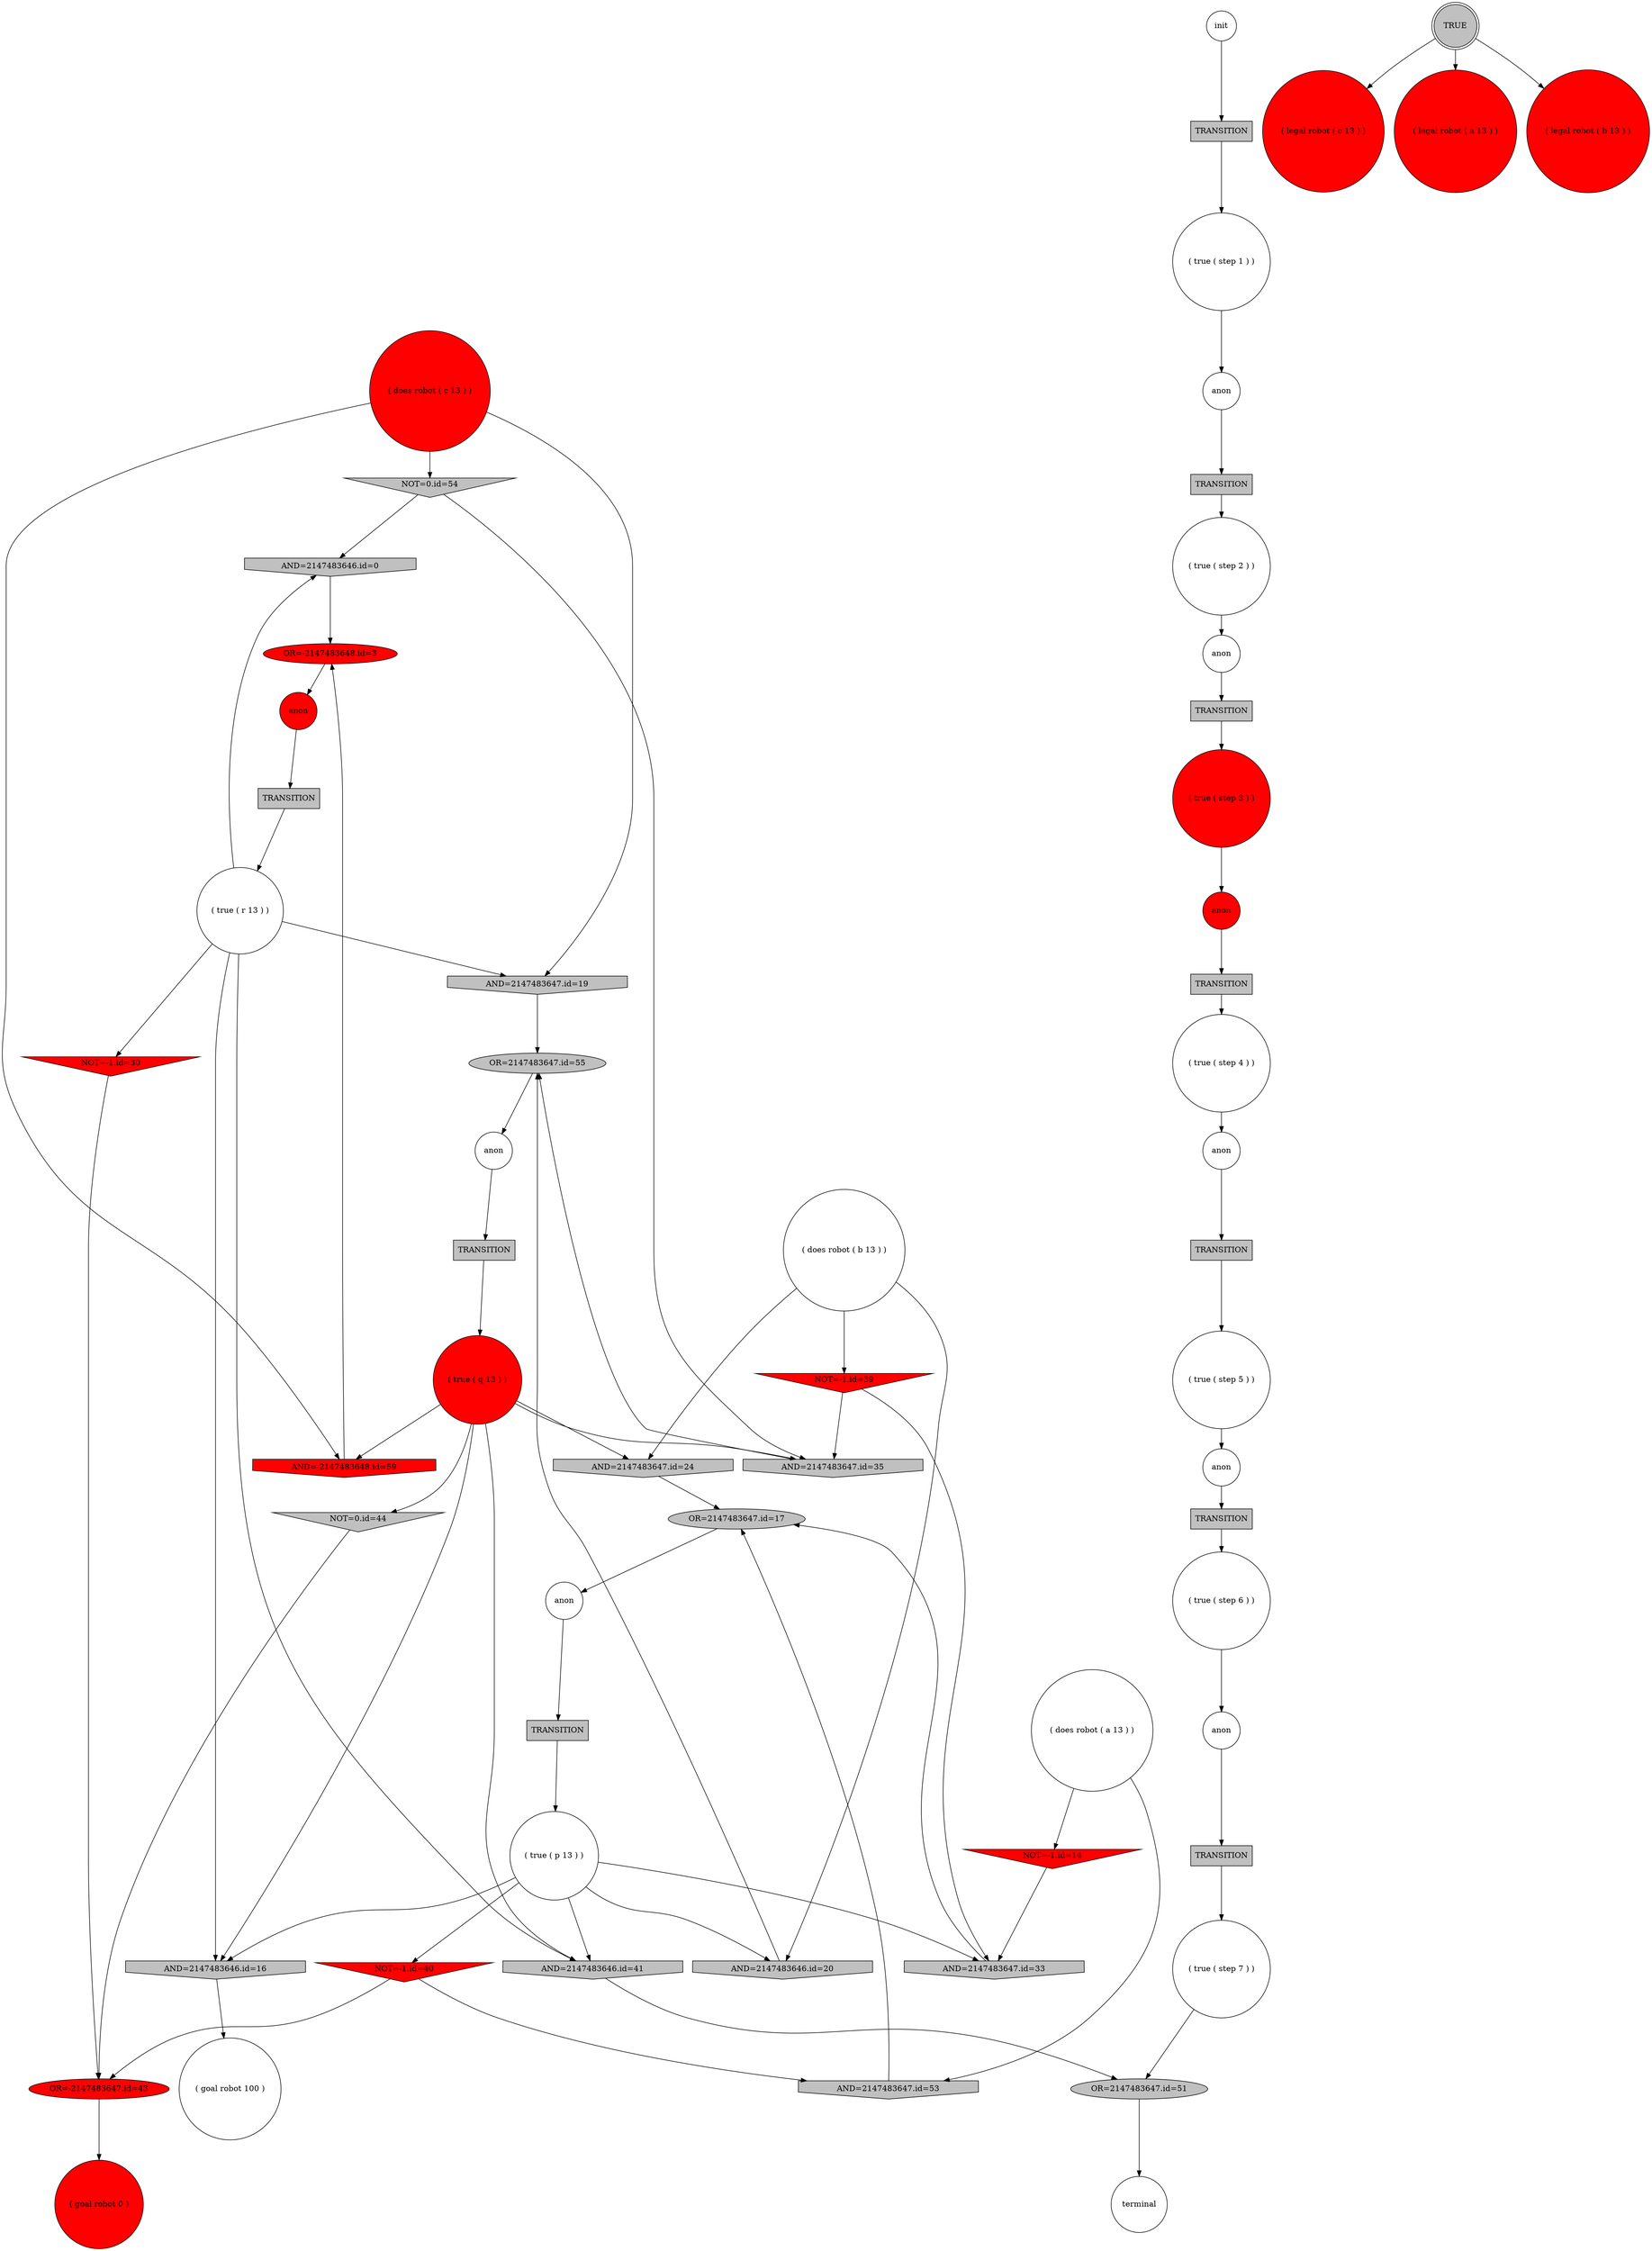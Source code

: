 digraph propNet
{
	"@5cca3cef"[shape=invhouse, style= filled, fillcolor=grey, label="AND=2147483646.id=0"]; "@5cca3cef"->"@3dfa333"; 
	"@3bebbbd5"[shape=circle, style= filled, fillcolor=white, label="( true ( step 5 ) )"]; "@3bebbbd5"->"@3dae7baa"; 
	"@2da0c579"[shape=box, style= filled, fillcolor=grey, label="TRANSITION"]; "@2da0c579"->"@2479f269"; 
	"@3dfa333"[shape=ellipse, style= filled, fillcolor=red, label="OR=-2147483648.id=3"]; "@3dfa333"->"@3eaa7c9f"; 
	"@3143a1b"[shape=box, style= filled, fillcolor=grey, label="TRANSITION"]; "@3143a1b"->"@20429fef"; 
	"@20688176"[shape=circle, style= filled, fillcolor=white, label="( does robot ( b 13 ) )"]; "@20688176"->"@59916b61"; "@20688176"->"@2b1a67f3"; "@20688176"->"@6306c1ac"; 
	"@4456b510"[shape=circle, style= filled, fillcolor=white, label="anon"]; "@4456b510"->"@15ae8ea6"; 
	"@c86e5fd"[shape=circle, style= filled, fillcolor=white, label="init"]; "@c86e5fd"->"@1d3bc3aa"; 
	"@3c6c5de7"[shape=circle, style= filled, fillcolor=red, label="( does robot ( c 13 ) )"]; "@3c6c5de7"->"@f5bc5f2"; "@3c6c5de7"->"@18f7660c"; "@3c6c5de7"->"@7103cebe"; 
	"@34f82d67"[shape=circle, style= filled, fillcolor=white, label="( true ( step 7 ) )"]; "@34f82d67"->"@50028ea9"; 
	"@591e78d7"[shape=circle, style= filled, fillcolor=red, label="( goal robot 0 )"]; 
	"@764a2790"[shape=box, style= filled, fillcolor=grey, label="TRANSITION"]; "@764a2790"->"@1e6579d4"; 
	"@74f356f3"[shape=circle, style= filled, fillcolor=white, label="anon"]; "@74f356f3"->"@75f6a76a"; 
	"@7a93489f"[shape=circle, style= filled, fillcolor=white, label="( true ( step 6 ) )"]; "@7a93489f"->"@7e96288b"; 
	"@4b119134"[shape=invtriangle, style= filled, fillcolor=red, label="NOT=-1.id=14"]; "@4b119134"->"@3e50f20f"; 
	"@3eaa7c9f"[shape=circle, style= filled, fillcolor=red, label="anon"]; "@3eaa7c9f"->"@6e78c98a"; 
	"@75ef57ae"[shape=invhouse, style= filled, fillcolor=grey, label="AND=2147483646.id=16"]; "@75ef57ae"->"@26214a6e"; 
	"@4fa0ddc4"[shape=ellipse, style= filled, fillcolor=grey, label="OR=2147483647.id=17"]; "@4fa0ddc4"->"@12d45962"; 
	"@75f6a76a"[shape=box, style= filled, fillcolor=grey, label="TRANSITION"]; "@75f6a76a"->"@55534145"; 
	"@f5bc5f2"[shape=invhouse, style= filled, fillcolor=grey, label="AND=2147483647.id=19"]; "@f5bc5f2"->"@33bbdc7"; 
	"@6306c1ac"[shape=invhouse, style= filled, fillcolor=grey, label="AND=2147483646.id=20"]; "@6306c1ac"->"@33bbdc7"; 
	"@3568afb3"[shape=circle, style= filled, fillcolor=red, label="( legal robot ( c 13 ) )"]; 
	"@10379ad0"[shape=circle, style= filled, fillcolor=red, label="anon"]; "@10379ad0"->"@2da0c579"; 
	"@3aa0204b"[shape=circle, style= filled, fillcolor=white, label="anon"]; "@3aa0204b"->"@764a2790"; 
	"@59916b61"[shape=invhouse, style= filled, fillcolor=grey, label="AND=2147483647.id=24"]; "@59916b61"->"@4fa0ddc4"; 
	"@15ae8ea6"[shape=box, style= filled, fillcolor=grey, label="TRANSITION"]; "@15ae8ea6"->"@5ae18557"; 
	"@31fe62c3"[shape=circle, style= filled, fillcolor=red, label="( legal robot ( a 13 ) )"]; 
	"@1096d332"[shape=circle, style= filled, fillcolor=white, label="( true ( r 13 ) )"]; "@1096d332"->"@75ef57ae"; "@1096d332"->"@5cca3cef"; "@1096d332"->"@f5bc5f2"; "@1096d332"->"@65cb20b7"; "@1096d332"->"@42bff161"; 
	"@12d45962"[shape=circle, style= filled, fillcolor=white, label="anon"]; "@12d45962"->"@3143a1b"; 
	"@347d7fa3"[shape=box, style= filled, fillcolor=grey, label="TRANSITION"]; "@347d7fa3"->"@7a93489f"; 
	"@42bff161"[shape=invtriangle, style= filled, fillcolor=red, label="NOT=-1.id=30"]; "@42bff161"->"@6417b9cd"; 
	"@55534145"[shape=circle, style= filled, fillcolor=white, label="( true ( step 2 ) )"]; "@55534145"->"@4456b510"; 
	"@26214a6e"[shape=circle, style= filled, fillcolor=white, label="( goal robot 100 )"]; 
	"@3e50f20f"[shape=invhouse, style= filled, fillcolor=grey, label="AND=2147483647.id=33"]; "@3e50f20f"->"@4fa0ddc4"; 
	"@6f3fdb42"[shape=circle, style= filled, fillcolor=white, label="anon"]; "@6f3fdb42"->"@6ef12b54"; 
	"@31520ddc"[shape=invhouse, style= filled, fillcolor=grey, label="AND=2147483647.id=35"]; "@31520ddc"->"@33bbdc7"; 
	"@2289761c"[shape=circle, style= filled, fillcolor=white, label="( does robot ( a 13 ) )"]; "@2289761c"->"@27efb93a"; "@2289761c"->"@4b119134"; 
	"@4cb2582d"[shape=doublecircle, style= filled, fillcolor=grey, label="TRUE"]; "@4cb2582d"->"@358e5925"; "@4cb2582d"->"@31fe62c3"; "@4cb2582d"->"@3568afb3"; 
	"@358e5925"[shape=circle, style= filled, fillcolor=red, label="( legal robot ( b 13 ) )"]; 
	"@2b1a67f3"[shape=invtriangle, style= filled, fillcolor=red, label="NOT=-1.id=39"]; "@2b1a67f3"->"@31520ddc"; "@2b1a67f3"->"@3e50f20f"; 
	"@44b44989"[shape=invtriangle, style= filled, fillcolor=red, label="NOT=-1.id=40"]; "@44b44989"->"@27efb93a"; "@44b44989"->"@6417b9cd"; 
	"@65cb20b7"[shape=invhouse, style= filled, fillcolor=grey, label="AND=2147483646.id=41"]; "@65cb20b7"->"@50028ea9"; 
	"@6ef12b54"[shape=box, style= filled, fillcolor=grey, label="TRANSITION"]; "@6ef12b54"->"@3bebbbd5"; 
	"@6417b9cd"[shape=ellipse, style= filled, fillcolor=red, label="OR=-2147483647.id=43"]; "@6417b9cd"->"@591e78d7"; 
	"@404f75b8"[shape=invtriangle, style= filled, fillcolor=grey, label="NOT=0.id=44"]; "@404f75b8"->"@6417b9cd"; 
	"@5643c3bd"[shape=box, style= filled, fillcolor=grey, label="TRANSITION"]; "@5643c3bd"->"@34f82d67"; 
	"@3dae7baa"[shape=circle, style= filled, fillcolor=white, label="anon"]; "@3dae7baa"->"@347d7fa3"; 
	"@2479f269"[shape=circle, style= filled, fillcolor=white, label="( true ( step 4 ) )"]; "@2479f269"->"@6f3fdb42"; 
	"@7e96288b"[shape=circle, style= filled, fillcolor=white, label="anon"]; "@7e96288b"->"@5643c3bd"; 
	"@1f9c29e1"[shape=circle, style= filled, fillcolor=white, label="terminal"]; 
	"@1d3bc3aa"[shape=box, style= filled, fillcolor=grey, label="TRANSITION"]; "@1d3bc3aa"->"@744c7a82"; 
	"@50028ea9"[shape=ellipse, style= filled, fillcolor=grey, label="OR=2147483647.id=51"]; "@50028ea9"->"@1f9c29e1"; 
	"@744c7a82"[shape=circle, style= filled, fillcolor=white, label="( true ( step 1 ) )"]; "@744c7a82"->"@74f356f3"; 
	"@27efb93a"[shape=invhouse, style= filled, fillcolor=grey, label="AND=2147483647.id=53"]; "@27efb93a"->"@4fa0ddc4"; 
	"@18f7660c"[shape=invtriangle, style= filled, fillcolor=grey, label="NOT=0.id=54"]; "@18f7660c"->"@5cca3cef"; "@18f7660c"->"@31520ddc"; 
	"@33bbdc7"[shape=ellipse, style= filled, fillcolor=grey, label="OR=2147483647.id=55"]; "@33bbdc7"->"@3aa0204b"; 
	"@20429fef"[shape=circle, style= filled, fillcolor=white, label="( true ( p 13 ) )"]; "@20429fef"->"@75ef57ae"; "@20429fef"->"@6306c1ac"; "@20429fef"->"@65cb20b7"; "@20429fef"->"@44b44989"; "@20429fef"->"@3e50f20f"; 
	"@1e6579d4"[shape=circle, style= filled, fillcolor=red, label="( true ( q 13 ) )"]; "@1e6579d4"->"@59916b61"; "@1e6579d4"->"@75ef57ae"; "@1e6579d4"->"@404f75b8"; "@1e6579d4"->"@65cb20b7"; "@1e6579d4"->"@7103cebe"; "@1e6579d4"->"@31520ddc"; 
	"@5ae18557"[shape=circle, style= filled, fillcolor=red, label="( true ( step 3 ) )"]; "@5ae18557"->"@10379ad0"; 
	"@7103cebe"[shape=invhouse, style= filled, fillcolor=red, label="AND=-2147483648.id=59"]; "@7103cebe"->"@3dfa333"; 
	"@6e78c98a"[shape=box, style= filled, fillcolor=grey, label="TRANSITION"]; "@6e78c98a"->"@1096d332"; 
}